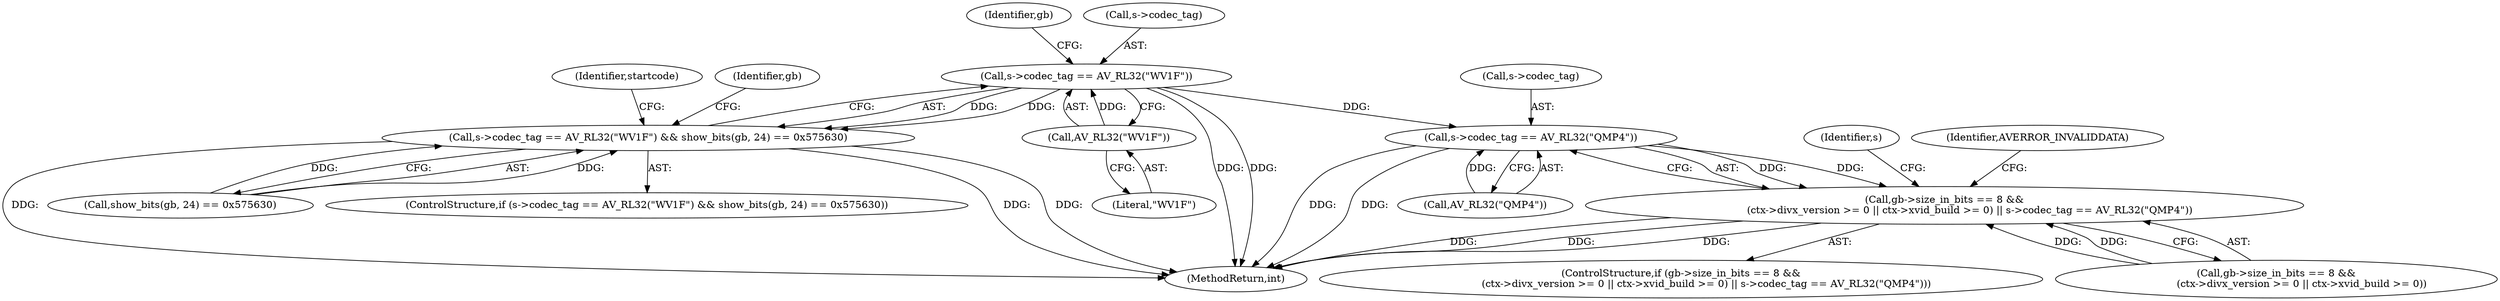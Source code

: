 digraph "0_FFmpeg_2aa9047486dbff12d9e040f917e5f799ed2fd78b@pointer" {
"1000147" [label="(Call,s->codec_tag == AV_RL32(\"WV1F\"))"];
"1000151" [label="(Call,AV_RL32(\"WV1F\"))"];
"1000146" [label="(Call,s->codec_tag == AV_RL32(\"WV1F\") && show_bits(gb, 24) == 0x575630)"];
"1000201" [label="(Call,s->codec_tag == AV_RL32(\"QMP4\"))"];
"1000183" [label="(Call,gb->size_in_bits == 8 &&\n                (ctx->divx_version >= 0 || ctx->xvid_build >= 0) || s->codec_tag == AV_RL32(\"QMP4\"))"];
"1000153" [label="(Call,show_bits(gb, 24) == 0x575630)"];
"1000205" [label="(Call,AV_RL32(\"QMP4\"))"];
"1000201" [label="(Call,s->codec_tag == AV_RL32(\"QMP4\"))"];
"1000155" [label="(Identifier,gb)"];
"1000152" [label="(Literal,\"WV1F\")"];
"1000182" [label="(ControlStructure,if (gb->size_in_bits == 8 &&\n                (ctx->divx_version >= 0 || ctx->xvid_build >= 0) || s->codec_tag == AV_RL32(\"QMP4\")))"];
"1000170" [label="(Identifier,startcode)"];
"1000184" [label="(Call,gb->size_in_bits == 8 &&\n                (ctx->divx_version >= 0 || ctx->xvid_build >= 0))"];
"1000146" [label="(Call,s->codec_tag == AV_RL32(\"WV1F\") && show_bits(gb, 24) == 0x575630)"];
"1000147" [label="(Call,s->codec_tag == AV_RL32(\"WV1F\"))"];
"1000160" [label="(Identifier,gb)"];
"1000202" [label="(Call,s->codec_tag)"];
"1000221" [label="(Identifier,AVERROR_INVALIDDATA)"];
"1000777" [label="(MethodReturn,int)"];
"1000145" [label="(ControlStructure,if (s->codec_tag == AV_RL32(\"WV1F\") && show_bits(gb, 24) == 0x575630))"];
"1000151" [label="(Call,AV_RL32(\"WV1F\"))"];
"1000183" [label="(Call,gb->size_in_bits == 8 &&\n                (ctx->divx_version >= 0 || ctx->xvid_build >= 0) || s->codec_tag == AV_RL32(\"QMP4\"))"];
"1000148" [label="(Call,s->codec_tag)"];
"1000210" [label="(Identifier,s)"];
"1000147" -> "1000146"  [label="AST: "];
"1000147" -> "1000151"  [label="CFG: "];
"1000148" -> "1000147"  [label="AST: "];
"1000151" -> "1000147"  [label="AST: "];
"1000155" -> "1000147"  [label="CFG: "];
"1000146" -> "1000147"  [label="CFG: "];
"1000147" -> "1000777"  [label="DDG: "];
"1000147" -> "1000777"  [label="DDG: "];
"1000147" -> "1000146"  [label="DDG: "];
"1000147" -> "1000146"  [label="DDG: "];
"1000151" -> "1000147"  [label="DDG: "];
"1000147" -> "1000201"  [label="DDG: "];
"1000151" -> "1000152"  [label="CFG: "];
"1000152" -> "1000151"  [label="AST: "];
"1000146" -> "1000145"  [label="AST: "];
"1000146" -> "1000153"  [label="CFG: "];
"1000153" -> "1000146"  [label="AST: "];
"1000160" -> "1000146"  [label="CFG: "];
"1000170" -> "1000146"  [label="CFG: "];
"1000146" -> "1000777"  [label="DDG: "];
"1000146" -> "1000777"  [label="DDG: "];
"1000146" -> "1000777"  [label="DDG: "];
"1000153" -> "1000146"  [label="DDG: "];
"1000153" -> "1000146"  [label="DDG: "];
"1000201" -> "1000183"  [label="AST: "];
"1000201" -> "1000205"  [label="CFG: "];
"1000202" -> "1000201"  [label="AST: "];
"1000205" -> "1000201"  [label="AST: "];
"1000183" -> "1000201"  [label="CFG: "];
"1000201" -> "1000777"  [label="DDG: "];
"1000201" -> "1000777"  [label="DDG: "];
"1000201" -> "1000183"  [label="DDG: "];
"1000201" -> "1000183"  [label="DDG: "];
"1000205" -> "1000201"  [label="DDG: "];
"1000183" -> "1000182"  [label="AST: "];
"1000183" -> "1000184"  [label="CFG: "];
"1000184" -> "1000183"  [label="AST: "];
"1000210" -> "1000183"  [label="CFG: "];
"1000221" -> "1000183"  [label="CFG: "];
"1000183" -> "1000777"  [label="DDG: "];
"1000183" -> "1000777"  [label="DDG: "];
"1000183" -> "1000777"  [label="DDG: "];
"1000184" -> "1000183"  [label="DDG: "];
"1000184" -> "1000183"  [label="DDG: "];
}
